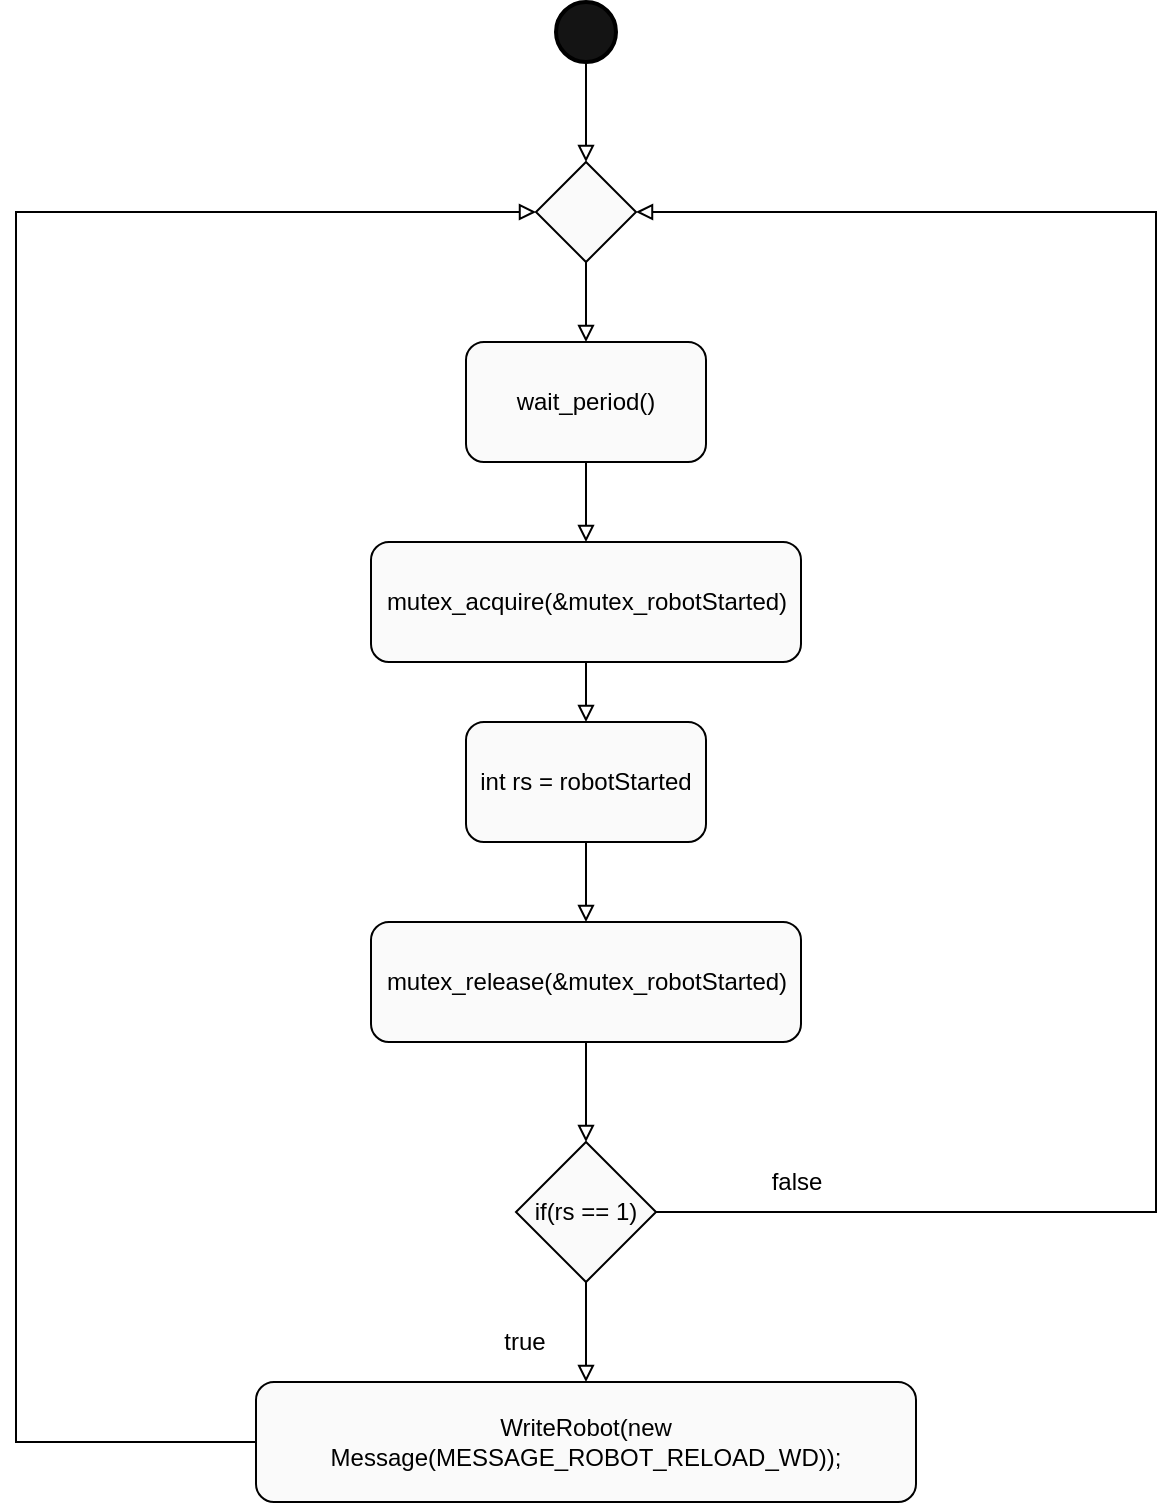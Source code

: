 <mxfile version="14.5.9" type="github">
  <diagram id="YdG2BYCF3B98uYI-qxPN" name="Page-1">
    <mxGraphModel dx="1422" dy="705" grid="1" gridSize="10" guides="1" tooltips="1" connect="1" arrows="1" fold="1" page="1" pageScale="1" pageWidth="827" pageHeight="1169" math="0" shadow="0">
      <root>
        <mxCell id="0" />
        <mxCell id="1" parent="0" />
        <mxCell id="DCb-0Z7fc2H65Vy6Kweq-3" style="edgeStyle=orthogonalEdgeStyle;rounded=0;orthogonalLoop=1;jettySize=auto;html=1;endArrow=block;endFill=0;" edge="1" parent="1" source="DCb-0Z7fc2H65Vy6Kweq-2" target="DCb-0Z7fc2H65Vy6Kweq-4">
          <mxGeometry relative="1" as="geometry">
            <mxPoint x="445" y="110" as="targetPoint" />
          </mxGeometry>
        </mxCell>
        <mxCell id="DCb-0Z7fc2H65Vy6Kweq-2" value="" style="strokeWidth=2;html=1;shape=mxgraph.flowchart.start_2;whiteSpace=wrap;fillColor=#141414;" vertex="1" parent="1">
          <mxGeometry x="430" y="30" width="30" height="30" as="geometry" />
        </mxCell>
        <mxCell id="DCb-0Z7fc2H65Vy6Kweq-5" style="edgeStyle=orthogonalEdgeStyle;rounded=0;orthogonalLoop=1;jettySize=auto;html=1;endArrow=block;endFill=0;" edge="1" parent="1" source="DCb-0Z7fc2H65Vy6Kweq-4" target="DCb-0Z7fc2H65Vy6Kweq-6">
          <mxGeometry relative="1" as="geometry">
            <mxPoint x="445" y="200" as="targetPoint" />
          </mxGeometry>
        </mxCell>
        <mxCell id="DCb-0Z7fc2H65Vy6Kweq-4" value="" style="rhombus;whiteSpace=wrap;html=1;fillColor=#FAFAFA;" vertex="1" parent="1">
          <mxGeometry x="420" y="110" width="50" height="50" as="geometry" />
        </mxCell>
        <mxCell id="DCb-0Z7fc2H65Vy6Kweq-7" style="edgeStyle=orthogonalEdgeStyle;rounded=0;orthogonalLoop=1;jettySize=auto;html=1;endArrow=block;endFill=0;" edge="1" parent="1" source="DCb-0Z7fc2H65Vy6Kweq-6" target="DCb-0Z7fc2H65Vy6Kweq-8">
          <mxGeometry relative="1" as="geometry">
            <mxPoint x="445" y="320" as="targetPoint" />
          </mxGeometry>
        </mxCell>
        <mxCell id="DCb-0Z7fc2H65Vy6Kweq-6" value="wait_period()" style="rounded=1;whiteSpace=wrap;html=1;fillColor=#FAFAFA;" vertex="1" parent="1">
          <mxGeometry x="385" y="200" width="120" height="60" as="geometry" />
        </mxCell>
        <mxCell id="DCb-0Z7fc2H65Vy6Kweq-9" style="edgeStyle=orthogonalEdgeStyle;rounded=0;orthogonalLoop=1;jettySize=auto;html=1;endArrow=block;endFill=0;" edge="1" parent="1" source="DCb-0Z7fc2H65Vy6Kweq-8" target="DCb-0Z7fc2H65Vy6Kweq-10">
          <mxGeometry relative="1" as="geometry">
            <mxPoint x="445" y="420" as="targetPoint" />
          </mxGeometry>
        </mxCell>
        <mxCell id="DCb-0Z7fc2H65Vy6Kweq-8" value="mutex_acquire(&amp;amp;mutex_robotStarted)" style="rounded=1;whiteSpace=wrap;html=1;fillColor=#FAFAFA;" vertex="1" parent="1">
          <mxGeometry x="337.5" y="300" width="215" height="60" as="geometry" />
        </mxCell>
        <mxCell id="DCb-0Z7fc2H65Vy6Kweq-12" style="edgeStyle=orthogonalEdgeStyle;rounded=0;orthogonalLoop=1;jettySize=auto;html=1;endArrow=block;endFill=0;" edge="1" parent="1" source="DCb-0Z7fc2H65Vy6Kweq-10" target="DCb-0Z7fc2H65Vy6Kweq-11">
          <mxGeometry relative="1" as="geometry" />
        </mxCell>
        <mxCell id="DCb-0Z7fc2H65Vy6Kweq-10" value="int rs = robotStarted" style="rounded=1;whiteSpace=wrap;html=1;fillColor=#FAFAFA;" vertex="1" parent="1">
          <mxGeometry x="385" y="390" width="120" height="60" as="geometry" />
        </mxCell>
        <mxCell id="DCb-0Z7fc2H65Vy6Kweq-13" style="edgeStyle=orthogonalEdgeStyle;rounded=0;orthogonalLoop=1;jettySize=auto;html=1;endArrow=block;endFill=0;" edge="1" parent="1" source="DCb-0Z7fc2H65Vy6Kweq-11" target="DCb-0Z7fc2H65Vy6Kweq-14">
          <mxGeometry relative="1" as="geometry">
            <mxPoint x="445" y="600" as="targetPoint" />
          </mxGeometry>
        </mxCell>
        <mxCell id="DCb-0Z7fc2H65Vy6Kweq-11" value="mutex_release(&amp;amp;mutex_robotStarted)" style="rounded=1;whiteSpace=wrap;html=1;fillColor=#FAFAFA;" vertex="1" parent="1">
          <mxGeometry x="337.5" y="490" width="215" height="60" as="geometry" />
        </mxCell>
        <mxCell id="DCb-0Z7fc2H65Vy6Kweq-15" style="edgeStyle=orthogonalEdgeStyle;rounded=0;orthogonalLoop=1;jettySize=auto;html=1;endArrow=block;endFill=0;" edge="1" parent="1" source="DCb-0Z7fc2H65Vy6Kweq-14" target="DCb-0Z7fc2H65Vy6Kweq-16">
          <mxGeometry relative="1" as="geometry">
            <mxPoint x="445" y="720" as="targetPoint" />
          </mxGeometry>
        </mxCell>
        <mxCell id="DCb-0Z7fc2H65Vy6Kweq-19" style="edgeStyle=orthogonalEdgeStyle;rounded=0;orthogonalLoop=1;jettySize=auto;html=1;entryX=1;entryY=0.5;entryDx=0;entryDy=0;endArrow=block;endFill=0;" edge="1" parent="1" source="DCb-0Z7fc2H65Vy6Kweq-14" target="DCb-0Z7fc2H65Vy6Kweq-4">
          <mxGeometry relative="1" as="geometry">
            <Array as="points">
              <mxPoint x="730" y="635" />
              <mxPoint x="730" y="135" />
            </Array>
          </mxGeometry>
        </mxCell>
        <mxCell id="DCb-0Z7fc2H65Vy6Kweq-14" value="if(rs == 1)" style="rhombus;whiteSpace=wrap;html=1;fillColor=#FAFAFA;" vertex="1" parent="1">
          <mxGeometry x="410" y="600" width="70" height="70" as="geometry" />
        </mxCell>
        <mxCell id="DCb-0Z7fc2H65Vy6Kweq-17" style="edgeStyle=orthogonalEdgeStyle;rounded=0;orthogonalLoop=1;jettySize=auto;html=1;entryX=0;entryY=0.5;entryDx=0;entryDy=0;endArrow=block;endFill=0;" edge="1" parent="1" source="DCb-0Z7fc2H65Vy6Kweq-16" target="DCb-0Z7fc2H65Vy6Kweq-4">
          <mxGeometry relative="1" as="geometry">
            <Array as="points">
              <mxPoint x="160" y="750" />
              <mxPoint x="160" y="135" />
            </Array>
          </mxGeometry>
        </mxCell>
        <mxCell id="DCb-0Z7fc2H65Vy6Kweq-16" value="WriteRobot(new Message(MESSAGE_ROBOT_RELOAD_WD));" style="rounded=1;whiteSpace=wrap;html=1;fillColor=#FAFAFA;" vertex="1" parent="1">
          <mxGeometry x="280" y="720" width="330" height="60" as="geometry" />
        </mxCell>
        <mxCell id="DCb-0Z7fc2H65Vy6Kweq-18" value="true" style="text;html=1;align=center;verticalAlign=middle;resizable=0;points=[];autosize=1;strokeColor=none;" vertex="1" parent="1">
          <mxGeometry x="394" y="690" width="40" height="20" as="geometry" />
        </mxCell>
        <mxCell id="DCb-0Z7fc2H65Vy6Kweq-20" value="false" style="text;html=1;align=center;verticalAlign=middle;resizable=0;points=[];autosize=1;strokeColor=none;" vertex="1" parent="1">
          <mxGeometry x="530" y="610" width="40" height="20" as="geometry" />
        </mxCell>
      </root>
    </mxGraphModel>
  </diagram>
</mxfile>
